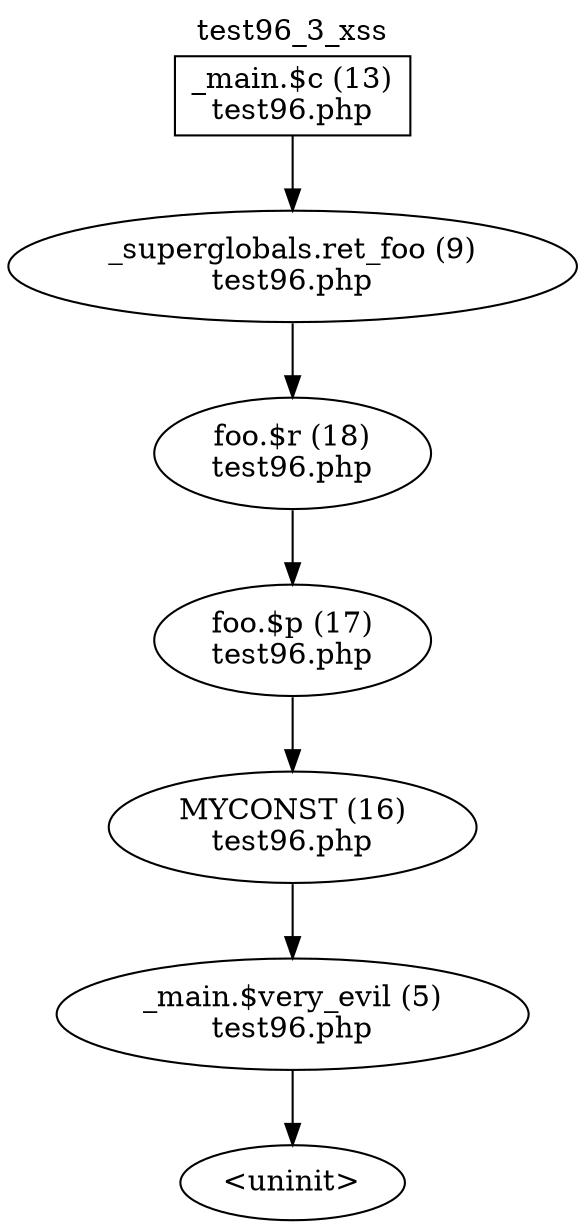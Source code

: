 digraph cfg {
  label="test96_3_xss";
  labelloc=t;
  n1 [shape=box, label="_main.$c (13)\ntest96.php"];
  n2 [shape=ellipse, label="_superglobals.ret_foo (9)\ntest96.php"];
  n3 [shape=ellipse, label="foo.$r (18)\ntest96.php"];
  n4 [shape=ellipse, label="foo.$p (17)\ntest96.php"];
  n5 [shape=ellipse, label="MYCONST (16)\ntest96.php"];
  n6 [shape=ellipse, label="_main.$very_evil (5)\ntest96.php"];
  n7 [shape=ellipse, label="<uninit>"];
  n1 -> n2;
  n2 -> n3;
  n3 -> n4;
  n4 -> n5;
  n5 -> n6;
  n6 -> n7;
}
